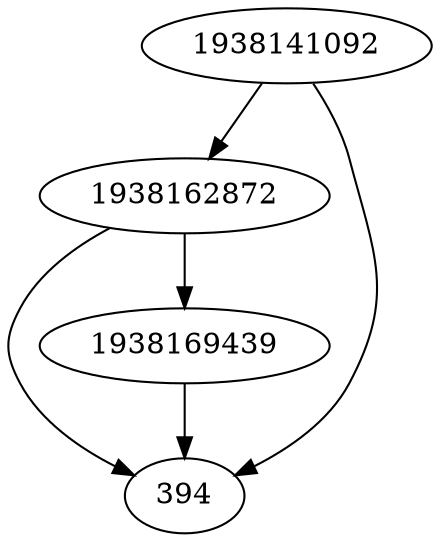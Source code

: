 strict digraph  {
1938162872;
394;
1938141092;
1938169439;
1938162872 -> 394;
1938162872 -> 1938169439;
1938141092 -> 394;
1938141092 -> 1938162872;
1938169439 -> 394;
}
